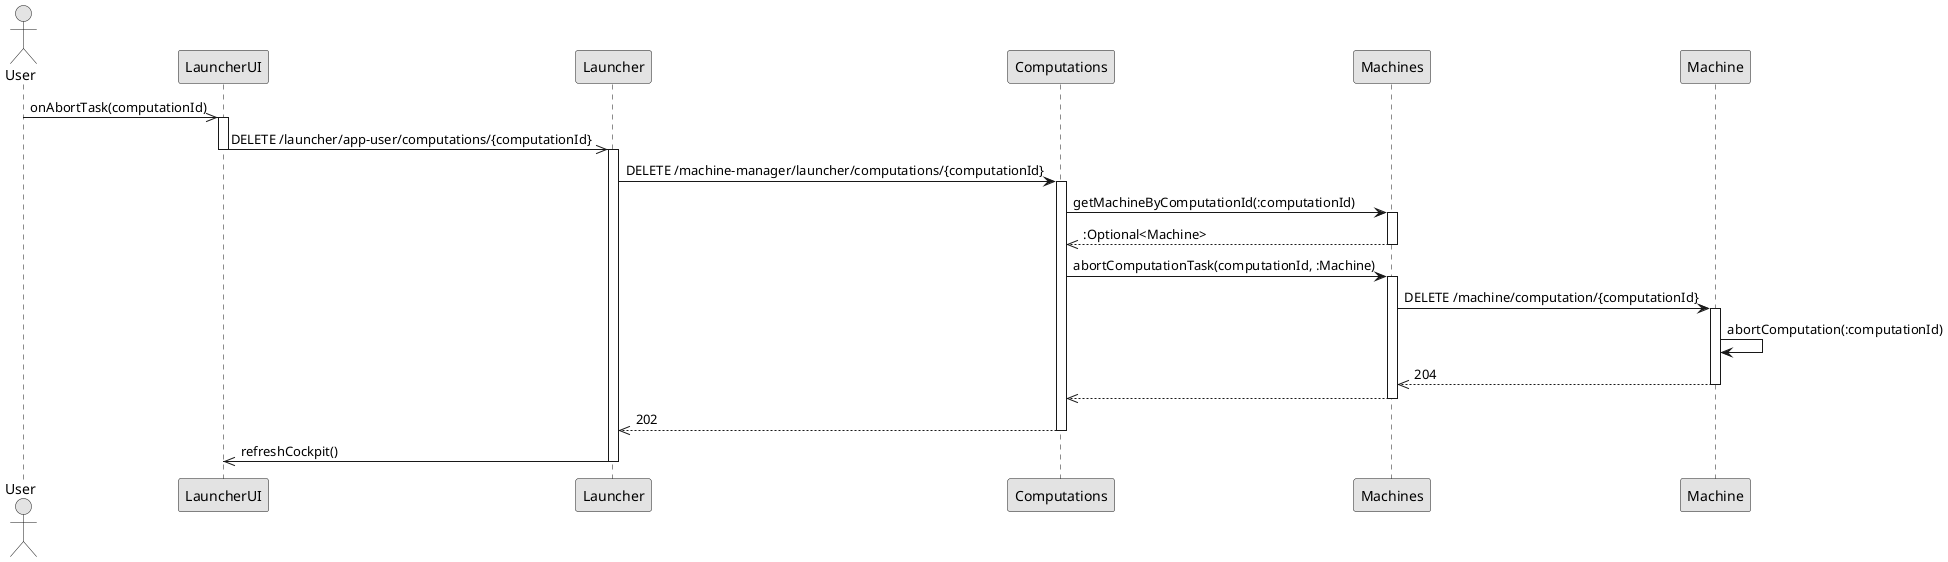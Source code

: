 @startuml

skinparam monochrome true

actor User

'''''''''''''''''''
'ACTIVATE TRIGGER

User ->> LauncherUI : onAbortTask(computationId)
activate LauncherUI

LauncherUI ->> Launcher : DELETE /launcher​/app-user​/computations​/{computationId}
deactivate LauncherUI
activate Launcher

Launcher -> Computations : DELETE /machine-manager/launcher/computations/{computationId}
activate Computations

Computations -> Machines : getMachineByComputationId(:computationId)
activate Machines
Machines -->> Computations : :Optional<Machine>
deactivate Machines

Computations -> Machines : abortComputationTask(computationId, :Machine)
activate Machines

''''''''''''''''''
' COMPUTATION

Machines -> Machine : DELETE /machine/computation/{computationId}
activate Machine

Machine -> Machine : abortComputation(:computationId)
Machine -->> Machines : 204
deactivate Machine

Machines -->> Computations
deactivate Machines

Computations -->> Launcher : 202
deactivate Computations

Launcher ->> LauncherUI : refreshCockpit()
deactivate Launcher

@enduml